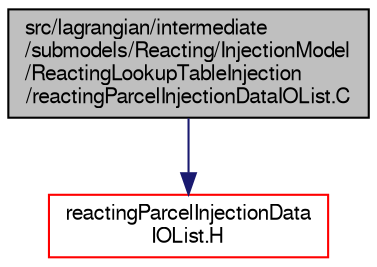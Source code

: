 digraph "src/lagrangian/intermediate/submodels/Reacting/InjectionModel/ReactingLookupTableInjection/reactingParcelInjectionDataIOList.C"
{
  bgcolor="transparent";
  edge [fontname="FreeSans",fontsize="10",labelfontname="FreeSans",labelfontsize="10"];
  node [fontname="FreeSans",fontsize="10",shape=record];
  Node1 [label="src/lagrangian/intermediate\l/submodels/Reacting/InjectionModel\l/ReactingLookupTableInjection\l/reactingParcelInjectionDataIOList.C",height=0.2,width=0.4,color="black", fillcolor="grey75", style="filled" fontcolor="black"];
  Node1 -> Node2 [color="midnightblue",fontsize="10",style="solid",fontname="FreeSans"];
  Node2 [label="reactingParcelInjectionData\lIOList.H",height=0.2,width=0.4,color="red",URL="$a06362.html"];
}
